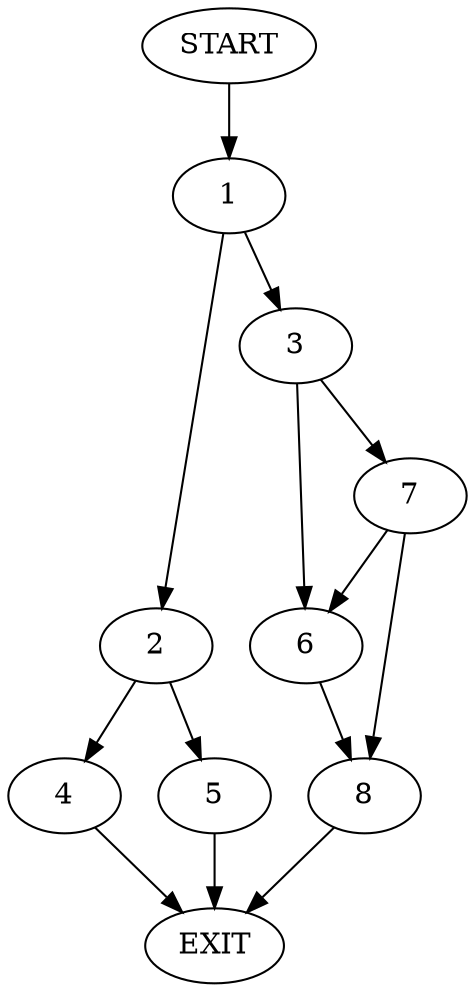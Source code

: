 digraph {
0 [label="START"]
9 [label="EXIT"]
0 -> 1
1 -> 2
1 -> 3
2 -> 4
2 -> 5
3 -> 6
3 -> 7
4 -> 9
5 -> 9
6 -> 8
7 -> 8
7 -> 6
8 -> 9
}
